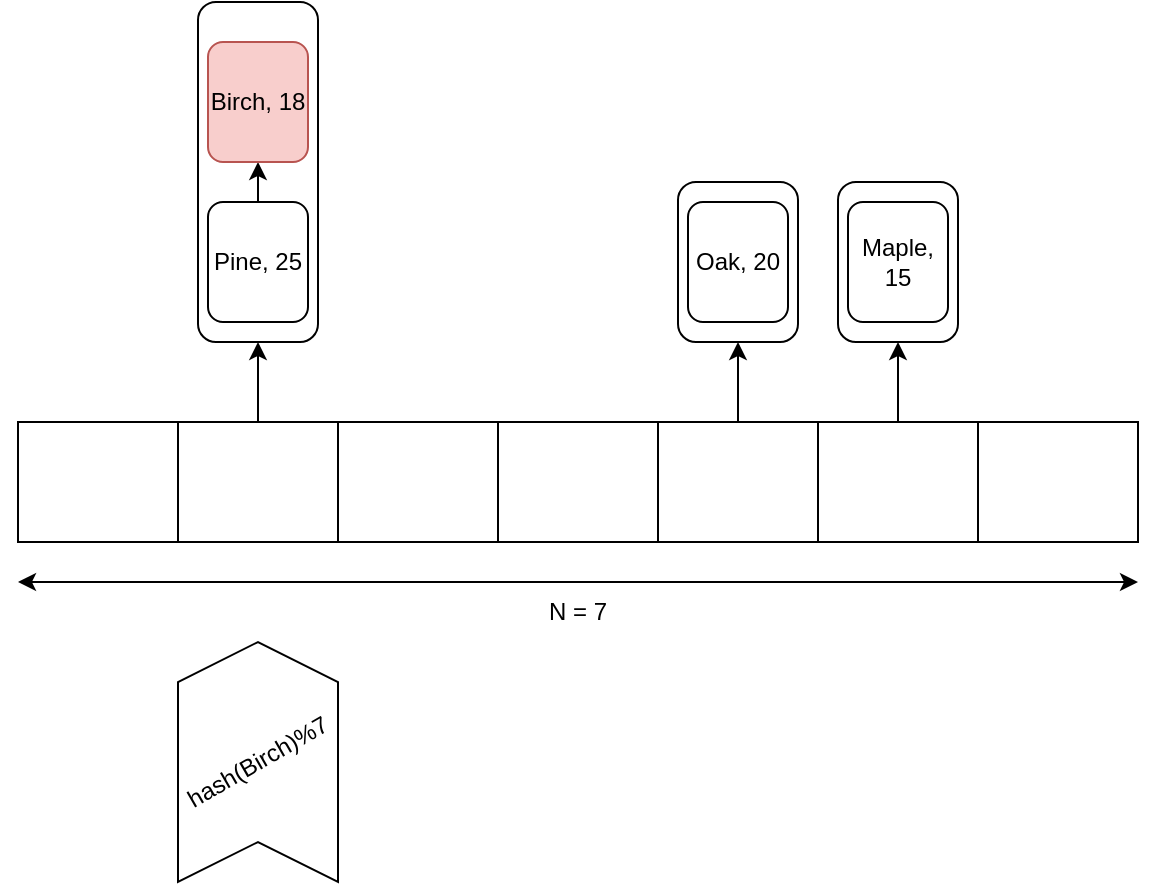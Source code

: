 <mxfile version="24.7.5">
  <diagram name="Page-1" id="sr-yQq6DNrDkLltkiCtA">
    <mxGraphModel dx="1026" dy="658" grid="1" gridSize="10" guides="1" tooltips="1" connect="1" arrows="1" fold="1" page="1" pageScale="1" pageWidth="850" pageHeight="1100" math="0" shadow="0">
      <root>
        <mxCell id="0" />
        <mxCell id="1" parent="0" />
        <mxCell id="3mnLrCownMHRzhvr0oC8-12" value="" style="rounded=1;whiteSpace=wrap;html=1;fillColor=none;" vertex="1" parent="1">
          <mxGeometry x="170" y="70" width="60" height="170" as="geometry" />
        </mxCell>
        <mxCell id="3mnLrCownMHRzhvr0oC8-1" value="" style="rounded=0;whiteSpace=wrap;html=1;" vertex="1" parent="1">
          <mxGeometry x="80" y="280" width="80" height="60" as="geometry" />
        </mxCell>
        <mxCell id="3mnLrCownMHRzhvr0oC8-11" style="edgeStyle=orthogonalEdgeStyle;rounded=0;orthogonalLoop=1;jettySize=auto;html=1;exitX=0.5;exitY=0;exitDx=0;exitDy=0;entryX=0.5;entryY=1;entryDx=0;entryDy=0;" edge="1" parent="1" source="3mnLrCownMHRzhvr0oC8-2" target="3mnLrCownMHRzhvr0oC8-12">
          <mxGeometry relative="1" as="geometry">
            <mxPoint x="200" y="250" as="targetPoint" />
          </mxGeometry>
        </mxCell>
        <mxCell id="3mnLrCownMHRzhvr0oC8-2" value="" style="rounded=0;whiteSpace=wrap;html=1;" vertex="1" parent="1">
          <mxGeometry x="160" y="280" width="80" height="60" as="geometry" />
        </mxCell>
        <mxCell id="3mnLrCownMHRzhvr0oC8-3" value="" style="rounded=0;whiteSpace=wrap;html=1;" vertex="1" parent="1">
          <mxGeometry x="240" y="280" width="80" height="60" as="geometry" />
        </mxCell>
        <mxCell id="3mnLrCownMHRzhvr0oC8-4" value="" style="rounded=0;whiteSpace=wrap;html=1;" vertex="1" parent="1">
          <mxGeometry x="320" y="280" width="80" height="60" as="geometry" />
        </mxCell>
        <mxCell id="3mnLrCownMHRzhvr0oC8-27" style="edgeStyle=orthogonalEdgeStyle;rounded=0;orthogonalLoop=1;jettySize=auto;html=1;exitX=0.5;exitY=0;exitDx=0;exitDy=0;entryX=0.5;entryY=1;entryDx=0;entryDy=0;" edge="1" parent="1" source="3mnLrCownMHRzhvr0oC8-5" target="3mnLrCownMHRzhvr0oC8-20">
          <mxGeometry relative="1" as="geometry" />
        </mxCell>
        <mxCell id="3mnLrCownMHRzhvr0oC8-5" value="" style="rounded=0;whiteSpace=wrap;html=1;" vertex="1" parent="1">
          <mxGeometry x="400" y="280" width="80" height="60" as="geometry" />
        </mxCell>
        <mxCell id="3mnLrCownMHRzhvr0oC8-31" style="edgeStyle=orthogonalEdgeStyle;rounded=0;orthogonalLoop=1;jettySize=auto;html=1;exitX=0.5;exitY=0;exitDx=0;exitDy=0;entryX=0.5;entryY=1;entryDx=0;entryDy=0;" edge="1" parent="1" source="3mnLrCownMHRzhvr0oC8-6" target="3mnLrCownMHRzhvr0oC8-28">
          <mxGeometry relative="1" as="geometry" />
        </mxCell>
        <mxCell id="3mnLrCownMHRzhvr0oC8-6" value="" style="rounded=0;whiteSpace=wrap;html=1;" vertex="1" parent="1">
          <mxGeometry x="480" y="280" width="80" height="60" as="geometry" />
        </mxCell>
        <mxCell id="3mnLrCownMHRzhvr0oC8-7" value="" style="rounded=0;whiteSpace=wrap;html=1;" vertex="1" parent="1">
          <mxGeometry x="560" y="280" width="80" height="60" as="geometry" />
        </mxCell>
        <mxCell id="3mnLrCownMHRzhvr0oC8-13" style="edgeStyle=orthogonalEdgeStyle;rounded=0;orthogonalLoop=1;jettySize=auto;html=1;exitX=0.5;exitY=0;exitDx=0;exitDy=0;entryX=0.5;entryY=1;entryDx=0;entryDy=0;" edge="1" parent="1" source="3mnLrCownMHRzhvr0oC8-9" target="3mnLrCownMHRzhvr0oC8-10">
          <mxGeometry relative="1" as="geometry" />
        </mxCell>
        <mxCell id="3mnLrCownMHRzhvr0oC8-9" value="Pine, 25" style="rounded=1;whiteSpace=wrap;html=1;" vertex="1" parent="1">
          <mxGeometry x="175" y="170" width="50" height="60" as="geometry" />
        </mxCell>
        <mxCell id="3mnLrCownMHRzhvr0oC8-10" value="Birch, 18" style="rounded=1;whiteSpace=wrap;html=1;fillColor=#f8cecc;strokeColor=#b85450;" vertex="1" parent="1">
          <mxGeometry x="175" y="90" width="50" height="60" as="geometry" />
        </mxCell>
        <mxCell id="3mnLrCownMHRzhvr0oC8-20" value="" style="rounded=1;whiteSpace=wrap;html=1;fillColor=none;" vertex="1" parent="1">
          <mxGeometry x="410" y="160" width="60" height="80" as="geometry" />
        </mxCell>
        <mxCell id="3mnLrCownMHRzhvr0oC8-22" value="Oak, 20" style="rounded=1;whiteSpace=wrap;html=1;" vertex="1" parent="1">
          <mxGeometry x="415" y="170" width="50" height="60" as="geometry" />
        </mxCell>
        <mxCell id="3mnLrCownMHRzhvr0oC8-28" value="" style="rounded=1;whiteSpace=wrap;html=1;fillColor=none;" vertex="1" parent="1">
          <mxGeometry x="490" y="160" width="60" height="80" as="geometry" />
        </mxCell>
        <mxCell id="3mnLrCownMHRzhvr0oC8-29" value="Maple, 15" style="rounded=1;whiteSpace=wrap;html=1;" vertex="1" parent="1">
          <mxGeometry x="495" y="170" width="50" height="60" as="geometry" />
        </mxCell>
        <mxCell id="3mnLrCownMHRzhvr0oC8-32" value="" style="endArrow=classic;startArrow=classic;html=1;rounded=0;" edge="1" parent="1">
          <mxGeometry width="50" height="50" relative="1" as="geometry">
            <mxPoint x="80" y="360" as="sourcePoint" />
            <mxPoint x="640" y="360" as="targetPoint" />
          </mxGeometry>
        </mxCell>
        <mxCell id="3mnLrCownMHRzhvr0oC8-33" value="N = 7" style="text;html=1;align=center;verticalAlign=middle;whiteSpace=wrap;rounded=0;" vertex="1" parent="1">
          <mxGeometry x="330" y="360" width="60" height="30" as="geometry" />
        </mxCell>
        <mxCell id="3mnLrCownMHRzhvr0oC8-34" value="" style="shape=step;perimeter=stepPerimeter;whiteSpace=wrap;html=1;fixedSize=1;rotation=-90;direction=east;" vertex="1" parent="1">
          <mxGeometry x="140" y="410" width="120" height="80" as="geometry" />
        </mxCell>
        <mxCell id="3mnLrCownMHRzhvr0oC8-35" value="hash(Birch)%7" style="text;html=1;align=center;verticalAlign=middle;whiteSpace=wrap;rounded=0;rotation=-30;" vertex="1" parent="1">
          <mxGeometry x="170" y="435" width="60" height="30" as="geometry" />
        </mxCell>
      </root>
    </mxGraphModel>
  </diagram>
</mxfile>
